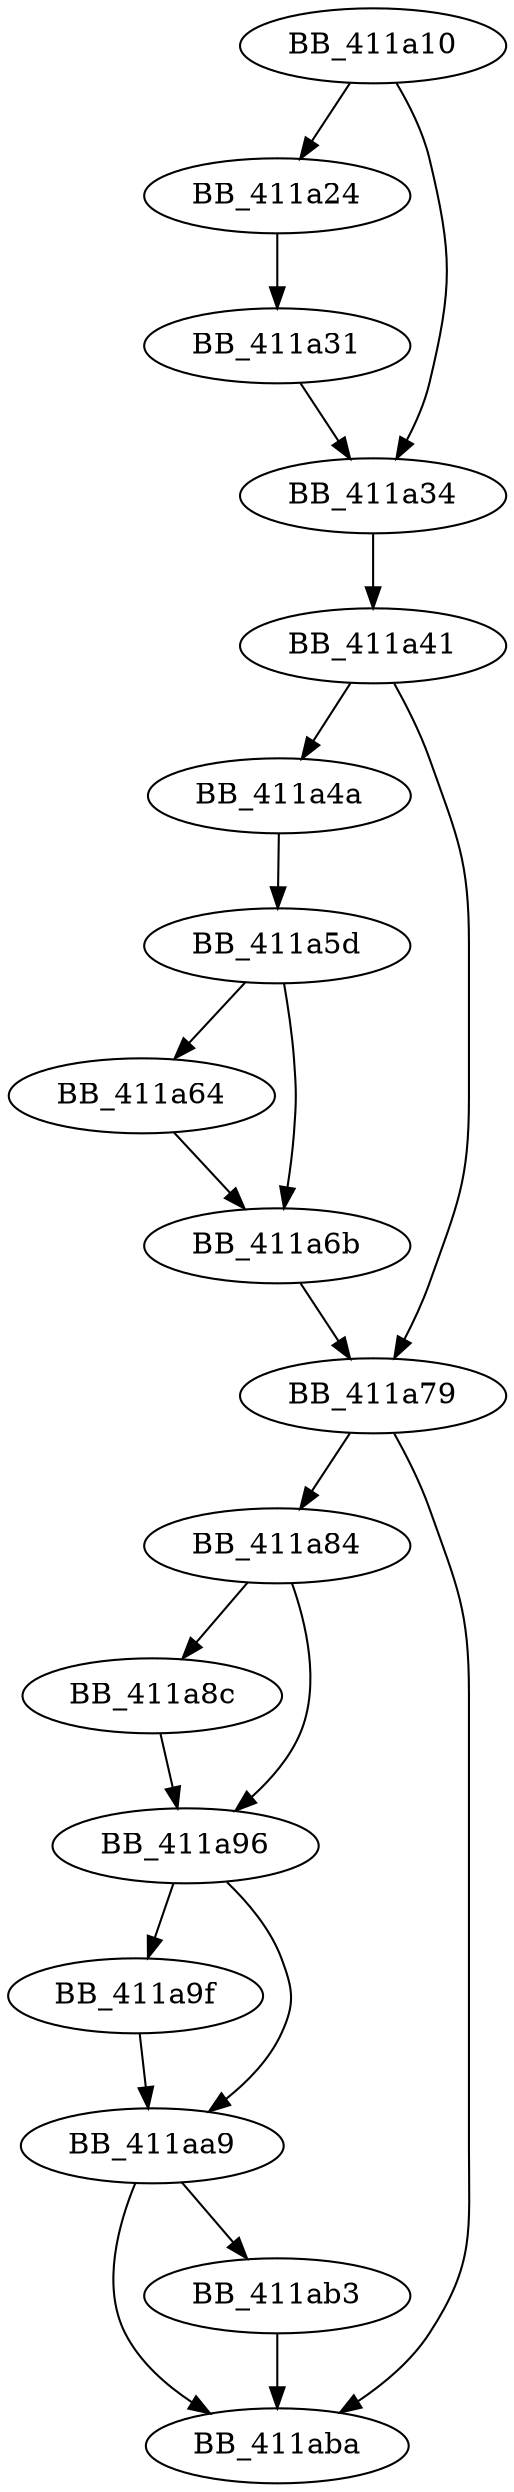 DiGraph sub_411A10{
BB_411a10->BB_411a24
BB_411a10->BB_411a34
BB_411a24->BB_411a31
BB_411a31->BB_411a34
BB_411a34->BB_411a41
BB_411a41->BB_411a4a
BB_411a41->BB_411a79
BB_411a4a->BB_411a5d
BB_411a5d->BB_411a64
BB_411a5d->BB_411a6b
BB_411a64->BB_411a6b
BB_411a6b->BB_411a79
BB_411a79->BB_411a84
BB_411a79->BB_411aba
BB_411a84->BB_411a8c
BB_411a84->BB_411a96
BB_411a8c->BB_411a96
BB_411a96->BB_411a9f
BB_411a96->BB_411aa9
BB_411a9f->BB_411aa9
BB_411aa9->BB_411ab3
BB_411aa9->BB_411aba
BB_411ab3->BB_411aba
}

